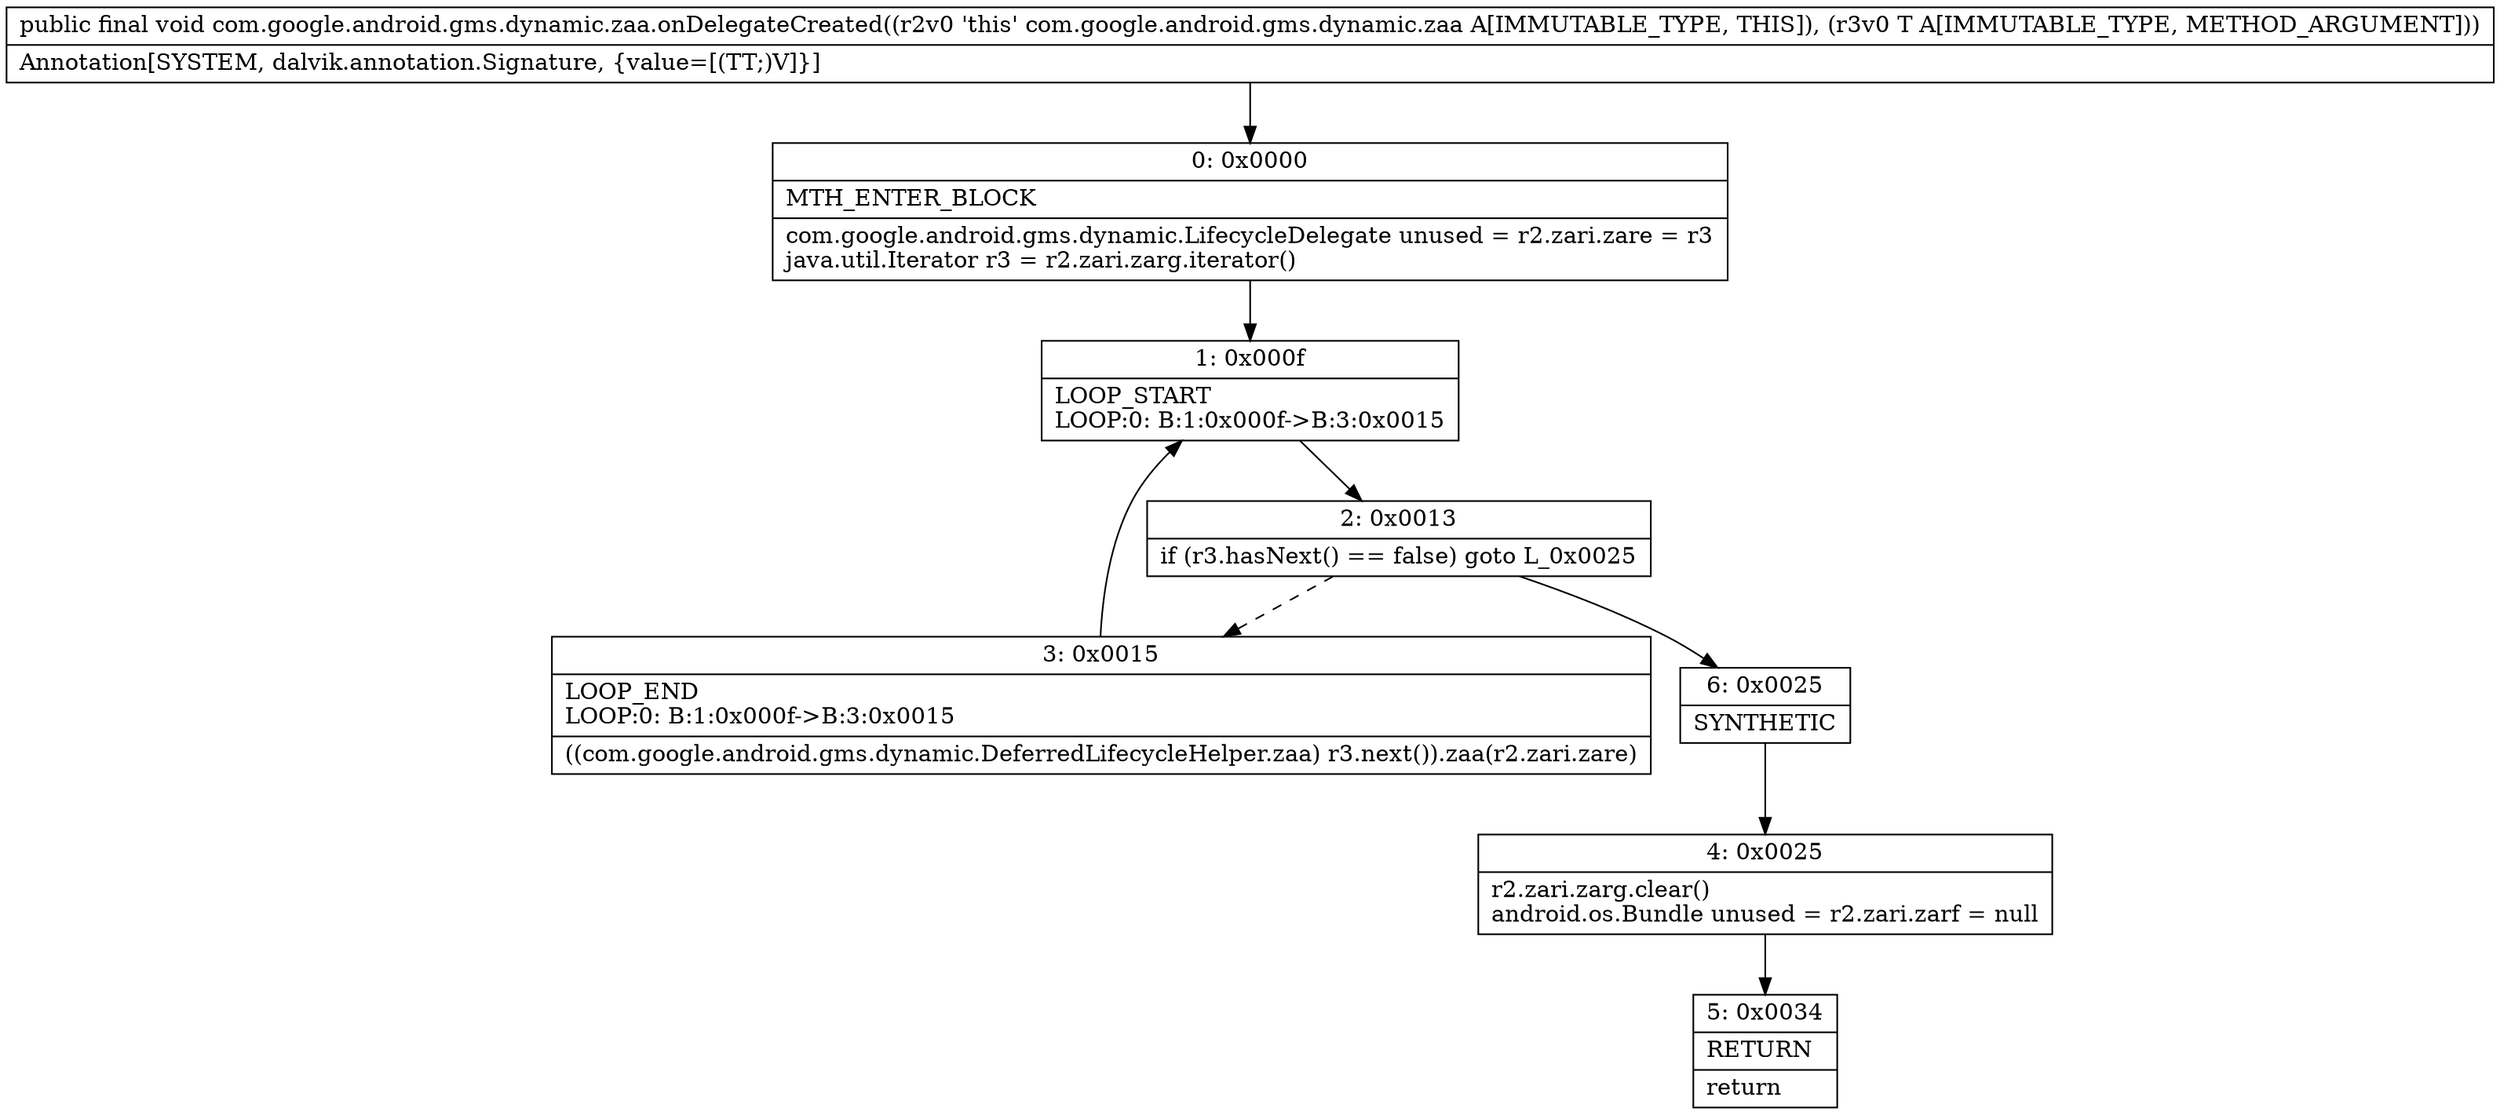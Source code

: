 digraph "CFG forcom.google.android.gms.dynamic.zaa.onDelegateCreated(Lcom\/google\/android\/gms\/dynamic\/LifecycleDelegate;)V" {
Node_0 [shape=record,label="{0\:\ 0x0000|MTH_ENTER_BLOCK\l|com.google.android.gms.dynamic.LifecycleDelegate unused = r2.zari.zare = r3\ljava.util.Iterator r3 = r2.zari.zarg.iterator()\l}"];
Node_1 [shape=record,label="{1\:\ 0x000f|LOOP_START\lLOOP:0: B:1:0x000f\-\>B:3:0x0015\l}"];
Node_2 [shape=record,label="{2\:\ 0x0013|if (r3.hasNext() == false) goto L_0x0025\l}"];
Node_3 [shape=record,label="{3\:\ 0x0015|LOOP_END\lLOOP:0: B:1:0x000f\-\>B:3:0x0015\l|((com.google.android.gms.dynamic.DeferredLifecycleHelper.zaa) r3.next()).zaa(r2.zari.zare)\l}"];
Node_4 [shape=record,label="{4\:\ 0x0025|r2.zari.zarg.clear()\landroid.os.Bundle unused = r2.zari.zarf = null\l}"];
Node_5 [shape=record,label="{5\:\ 0x0034|RETURN\l|return\l}"];
Node_6 [shape=record,label="{6\:\ 0x0025|SYNTHETIC\l}"];
MethodNode[shape=record,label="{public final void com.google.android.gms.dynamic.zaa.onDelegateCreated((r2v0 'this' com.google.android.gms.dynamic.zaa A[IMMUTABLE_TYPE, THIS]), (r3v0 T A[IMMUTABLE_TYPE, METHOD_ARGUMENT]))  | Annotation[SYSTEM, dalvik.annotation.Signature, \{value=[(TT;)V]\}]\l}"];
MethodNode -> Node_0;
Node_0 -> Node_1;
Node_1 -> Node_2;
Node_2 -> Node_3[style=dashed];
Node_2 -> Node_6;
Node_3 -> Node_1;
Node_4 -> Node_5;
Node_6 -> Node_4;
}


